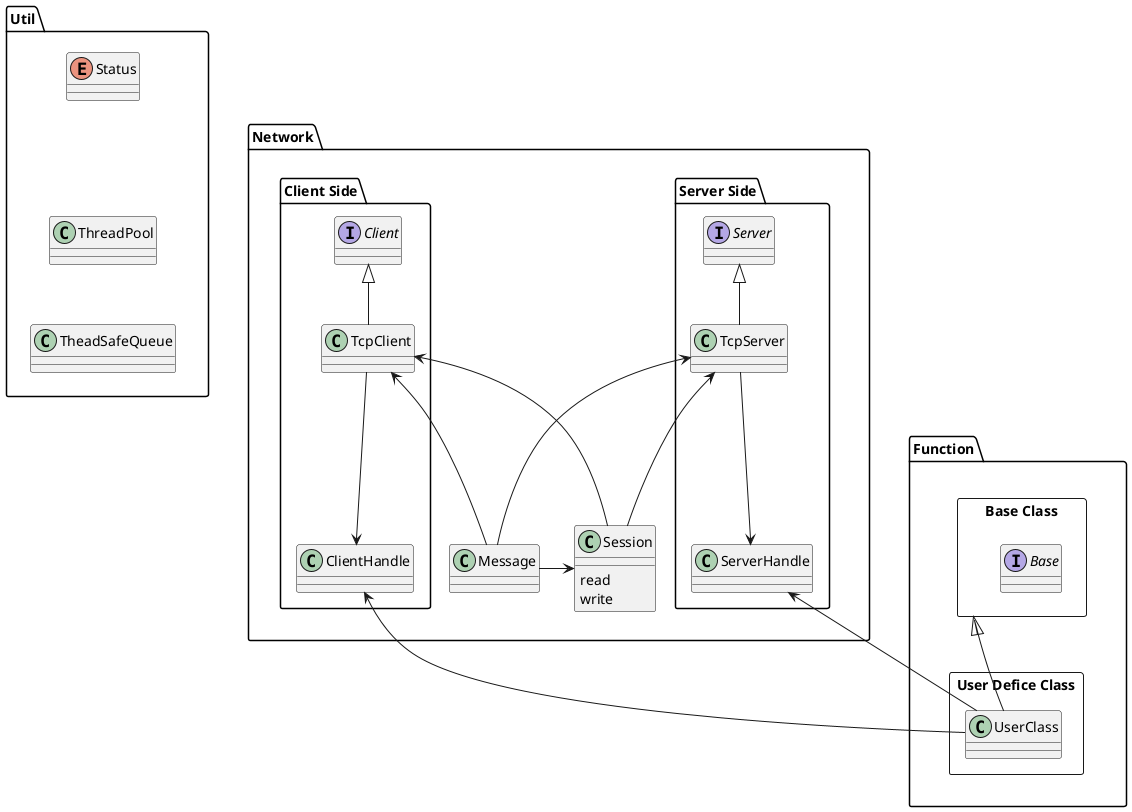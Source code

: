@startuml SimpleRPC_Class_Architecture

Network -[hidden]up- Util
Function -[hidden]up- Network
Function -[hidden]up- Util 

package "Network" as Network {

  package "Server Side" as ServerSide {

    interface Server {

    }

    class TcpServer {

    }

    class ServerHandle {

    }

    TcpServer -up-|> Server
    TcpServer -down-> ServerHandle
  }

  package "Client Side" as ClientSide {

    interface Client {

    }

    class TcpClient {

    }

    class ClientHandle {

    }

    TcpClient -up-|> Client
    TcpClient -down-> ClientHandle
  }

  class Session {
    {method} read
    {method} write
  }

  class Message {

  }

  Session -up-> TcpServer
  Session -up-> TcpClient

  Message -up-> TcpServer
  Message -up-> TcpClient

  Message -> Session
}

package "RPC Function" as Function {
  rectangle "Base Class" as Base {
    interface Base {

    }
  }

  rectangle "User Defice Class" as UserDefine {
    class UserClass {

    }
  }

  UserClass -up-|> Base
}

package "Util" as Util {
  enum Status {

  }

  class ThreadPool {

  }

  class TheadSafeQueue {

  }

  Status -[hidden]down- ThreadPool
  ThreadPool -[hidden]down- TheadSafeQueue
}

 UserClass -up-> ServerHandle
 UserClass -up-> ClientHandle

@enduml